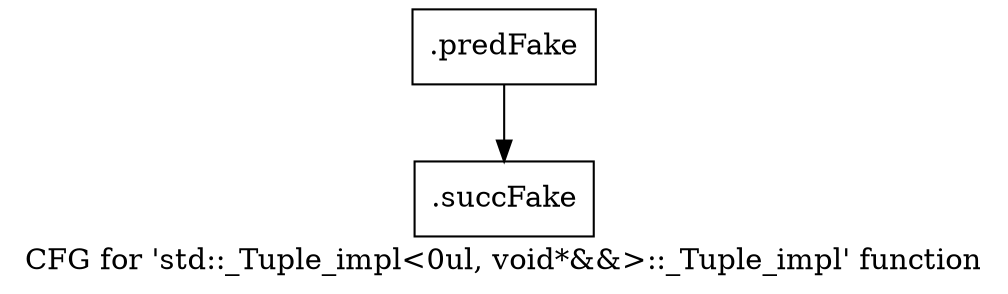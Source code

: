 digraph "CFG for 'std::_Tuple_impl\<0ul, void*&&\>::_Tuple_impl' function" {
	label="CFG for 'std::_Tuple_impl\<0ul, void*&&\>::_Tuple_impl' function";

	Node0x465c2a0 [shape=record,filename="",linenumber="",label="{.predFake}"];
	Node0x465c2a0 -> Node0x47f5ee0[ callList="" memoryops="" filename="/media/miguel/NewVolume/Linux/Xilinx/Vitis_HLS/2020.2/tps/lnx64/gcc-6.2.0/lib/gcc/x86_64-pc-linux-gnu/6.2.0/../../../../include/c++/6.2.0/tuple" execusionnum="4"];
	Node0x47f5ee0 [shape=record,filename="/media/miguel/NewVolume/Linux/Xilinx/Vitis_HLS/2020.2/tps/lnx64/gcc-6.2.0/lib/gcc/x86_64-pc-linux-gnu/6.2.0/../../../../include/c++/6.2.0/tuple",linenumber="368",label="{.succFake}"];
}
